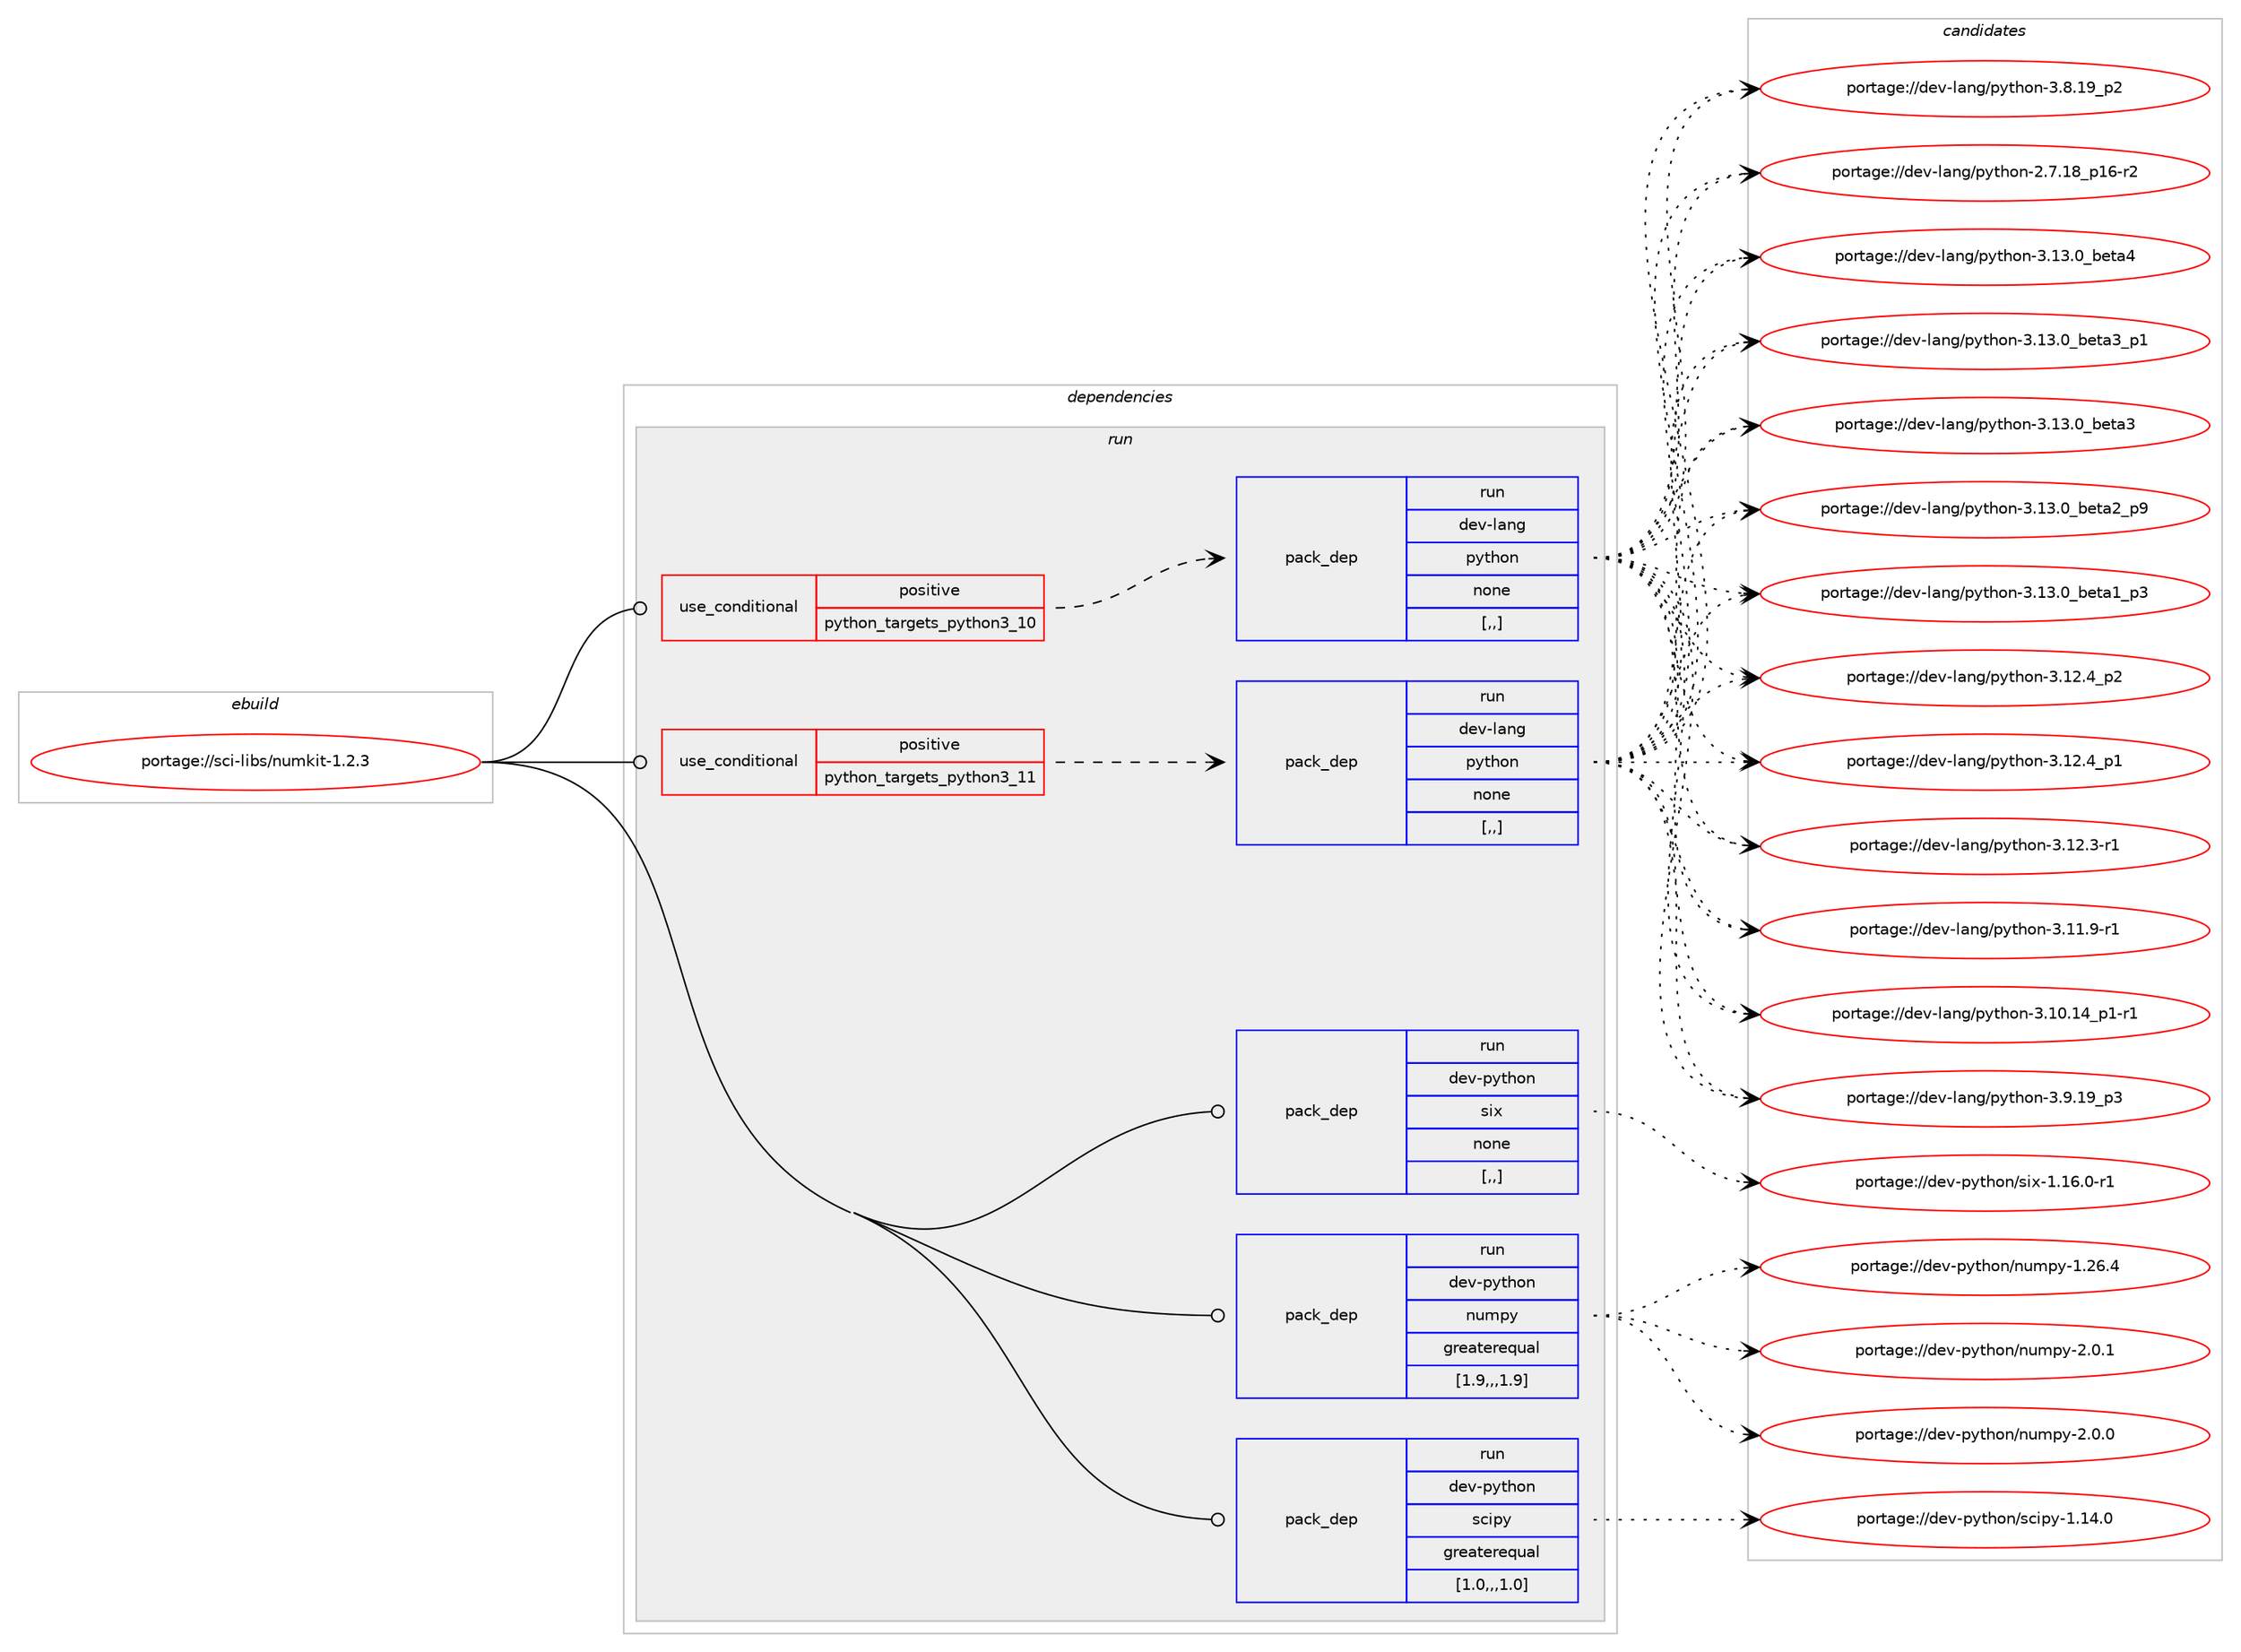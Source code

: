 digraph prolog {

# *************
# Graph options
# *************

newrank=true;
concentrate=true;
compound=true;
graph [rankdir=LR,fontname=Helvetica,fontsize=10,ranksep=1.5];#, ranksep=2.5, nodesep=0.2];
edge  [arrowhead=vee];
node  [fontname=Helvetica,fontsize=10];

# **********
# The ebuild
# **********

subgraph cluster_leftcol {
color=gray;
label=<<i>ebuild</i>>;
id [label="portage://sci-libs/numkit-1.2.3", color=red, width=4, href="../sci-libs/numkit-1.2.3.svg"];
}

# ****************
# The dependencies
# ****************

subgraph cluster_midcol {
color=gray;
label=<<i>dependencies</i>>;
subgraph cluster_compile {
fillcolor="#eeeeee";
style=filled;
label=<<i>compile</i>>;
}
subgraph cluster_compileandrun {
fillcolor="#eeeeee";
style=filled;
label=<<i>compile and run</i>>;
}
subgraph cluster_run {
fillcolor="#eeeeee";
style=filled;
label=<<i>run</i>>;
subgraph cond107062 {
dependency404466 [label=<<TABLE BORDER="0" CELLBORDER="1" CELLSPACING="0" CELLPADDING="4"><TR><TD ROWSPAN="3" CELLPADDING="10">use_conditional</TD></TR><TR><TD>positive</TD></TR><TR><TD>python_targets_python3_10</TD></TR></TABLE>>, shape=none, color=red];
subgraph pack294531 {
dependency404467 [label=<<TABLE BORDER="0" CELLBORDER="1" CELLSPACING="0" CELLPADDING="4" WIDTH="220"><TR><TD ROWSPAN="6" CELLPADDING="30">pack_dep</TD></TR><TR><TD WIDTH="110">run</TD></TR><TR><TD>dev-lang</TD></TR><TR><TD>python</TD></TR><TR><TD>none</TD></TR><TR><TD>[,,]</TD></TR></TABLE>>, shape=none, color=blue];
}
dependency404466:e -> dependency404467:w [weight=20,style="dashed",arrowhead="vee"];
}
id:e -> dependency404466:w [weight=20,style="solid",arrowhead="odot"];
subgraph cond107063 {
dependency404468 [label=<<TABLE BORDER="0" CELLBORDER="1" CELLSPACING="0" CELLPADDING="4"><TR><TD ROWSPAN="3" CELLPADDING="10">use_conditional</TD></TR><TR><TD>positive</TD></TR><TR><TD>python_targets_python3_11</TD></TR></TABLE>>, shape=none, color=red];
subgraph pack294532 {
dependency404469 [label=<<TABLE BORDER="0" CELLBORDER="1" CELLSPACING="0" CELLPADDING="4" WIDTH="220"><TR><TD ROWSPAN="6" CELLPADDING="30">pack_dep</TD></TR><TR><TD WIDTH="110">run</TD></TR><TR><TD>dev-lang</TD></TR><TR><TD>python</TD></TR><TR><TD>none</TD></TR><TR><TD>[,,]</TD></TR></TABLE>>, shape=none, color=blue];
}
dependency404468:e -> dependency404469:w [weight=20,style="dashed",arrowhead="vee"];
}
id:e -> dependency404468:w [weight=20,style="solid",arrowhead="odot"];
subgraph pack294533 {
dependency404470 [label=<<TABLE BORDER="0" CELLBORDER="1" CELLSPACING="0" CELLPADDING="4" WIDTH="220"><TR><TD ROWSPAN="6" CELLPADDING="30">pack_dep</TD></TR><TR><TD WIDTH="110">run</TD></TR><TR><TD>dev-python</TD></TR><TR><TD>numpy</TD></TR><TR><TD>greaterequal</TD></TR><TR><TD>[1.9,,,1.9]</TD></TR></TABLE>>, shape=none, color=blue];
}
id:e -> dependency404470:w [weight=20,style="solid",arrowhead="odot"];
subgraph pack294534 {
dependency404471 [label=<<TABLE BORDER="0" CELLBORDER="1" CELLSPACING="0" CELLPADDING="4" WIDTH="220"><TR><TD ROWSPAN="6" CELLPADDING="30">pack_dep</TD></TR><TR><TD WIDTH="110">run</TD></TR><TR><TD>dev-python</TD></TR><TR><TD>scipy</TD></TR><TR><TD>greaterequal</TD></TR><TR><TD>[1.0,,,1.0]</TD></TR></TABLE>>, shape=none, color=blue];
}
id:e -> dependency404471:w [weight=20,style="solid",arrowhead="odot"];
subgraph pack294535 {
dependency404472 [label=<<TABLE BORDER="0" CELLBORDER="1" CELLSPACING="0" CELLPADDING="4" WIDTH="220"><TR><TD ROWSPAN="6" CELLPADDING="30">pack_dep</TD></TR><TR><TD WIDTH="110">run</TD></TR><TR><TD>dev-python</TD></TR><TR><TD>six</TD></TR><TR><TD>none</TD></TR><TR><TD>[,,]</TD></TR></TABLE>>, shape=none, color=blue];
}
id:e -> dependency404472:w [weight=20,style="solid",arrowhead="odot"];
}
}

# **************
# The candidates
# **************

subgraph cluster_choices {
rank=same;
color=gray;
label=<<i>candidates</i>>;

subgraph choice294531 {
color=black;
nodesep=1;
choice1001011184510897110103471121211161041111104551464951464895981011169752 [label="portage://dev-lang/python-3.13.0_beta4", color=red, width=4,href="../dev-lang/python-3.13.0_beta4.svg"];
choice10010111845108971101034711212111610411111045514649514648959810111697519511249 [label="portage://dev-lang/python-3.13.0_beta3_p1", color=red, width=4,href="../dev-lang/python-3.13.0_beta3_p1.svg"];
choice1001011184510897110103471121211161041111104551464951464895981011169751 [label="portage://dev-lang/python-3.13.0_beta3", color=red, width=4,href="../dev-lang/python-3.13.0_beta3.svg"];
choice10010111845108971101034711212111610411111045514649514648959810111697509511257 [label="portage://dev-lang/python-3.13.0_beta2_p9", color=red, width=4,href="../dev-lang/python-3.13.0_beta2_p9.svg"];
choice10010111845108971101034711212111610411111045514649514648959810111697499511251 [label="portage://dev-lang/python-3.13.0_beta1_p3", color=red, width=4,href="../dev-lang/python-3.13.0_beta1_p3.svg"];
choice100101118451089711010347112121116104111110455146495046529511250 [label="portage://dev-lang/python-3.12.4_p2", color=red, width=4,href="../dev-lang/python-3.12.4_p2.svg"];
choice100101118451089711010347112121116104111110455146495046529511249 [label="portage://dev-lang/python-3.12.4_p1", color=red, width=4,href="../dev-lang/python-3.12.4_p1.svg"];
choice100101118451089711010347112121116104111110455146495046514511449 [label="portage://dev-lang/python-3.12.3-r1", color=red, width=4,href="../dev-lang/python-3.12.3-r1.svg"];
choice100101118451089711010347112121116104111110455146494946574511449 [label="portage://dev-lang/python-3.11.9-r1", color=red, width=4,href="../dev-lang/python-3.11.9-r1.svg"];
choice100101118451089711010347112121116104111110455146494846495295112494511449 [label="portage://dev-lang/python-3.10.14_p1-r1", color=red, width=4,href="../dev-lang/python-3.10.14_p1-r1.svg"];
choice100101118451089711010347112121116104111110455146574649579511251 [label="portage://dev-lang/python-3.9.19_p3", color=red, width=4,href="../dev-lang/python-3.9.19_p3.svg"];
choice100101118451089711010347112121116104111110455146564649579511250 [label="portage://dev-lang/python-3.8.19_p2", color=red, width=4,href="../dev-lang/python-3.8.19_p2.svg"];
choice100101118451089711010347112121116104111110455046554649569511249544511450 [label="portage://dev-lang/python-2.7.18_p16-r2", color=red, width=4,href="../dev-lang/python-2.7.18_p16-r2.svg"];
dependency404467:e -> choice1001011184510897110103471121211161041111104551464951464895981011169752:w [style=dotted,weight="100"];
dependency404467:e -> choice10010111845108971101034711212111610411111045514649514648959810111697519511249:w [style=dotted,weight="100"];
dependency404467:e -> choice1001011184510897110103471121211161041111104551464951464895981011169751:w [style=dotted,weight="100"];
dependency404467:e -> choice10010111845108971101034711212111610411111045514649514648959810111697509511257:w [style=dotted,weight="100"];
dependency404467:e -> choice10010111845108971101034711212111610411111045514649514648959810111697499511251:w [style=dotted,weight="100"];
dependency404467:e -> choice100101118451089711010347112121116104111110455146495046529511250:w [style=dotted,weight="100"];
dependency404467:e -> choice100101118451089711010347112121116104111110455146495046529511249:w [style=dotted,weight="100"];
dependency404467:e -> choice100101118451089711010347112121116104111110455146495046514511449:w [style=dotted,weight="100"];
dependency404467:e -> choice100101118451089711010347112121116104111110455146494946574511449:w [style=dotted,weight="100"];
dependency404467:e -> choice100101118451089711010347112121116104111110455146494846495295112494511449:w [style=dotted,weight="100"];
dependency404467:e -> choice100101118451089711010347112121116104111110455146574649579511251:w [style=dotted,weight="100"];
dependency404467:e -> choice100101118451089711010347112121116104111110455146564649579511250:w [style=dotted,weight="100"];
dependency404467:e -> choice100101118451089711010347112121116104111110455046554649569511249544511450:w [style=dotted,weight="100"];
}
subgraph choice294532 {
color=black;
nodesep=1;
choice1001011184510897110103471121211161041111104551464951464895981011169752 [label="portage://dev-lang/python-3.13.0_beta4", color=red, width=4,href="../dev-lang/python-3.13.0_beta4.svg"];
choice10010111845108971101034711212111610411111045514649514648959810111697519511249 [label="portage://dev-lang/python-3.13.0_beta3_p1", color=red, width=4,href="../dev-lang/python-3.13.0_beta3_p1.svg"];
choice1001011184510897110103471121211161041111104551464951464895981011169751 [label="portage://dev-lang/python-3.13.0_beta3", color=red, width=4,href="../dev-lang/python-3.13.0_beta3.svg"];
choice10010111845108971101034711212111610411111045514649514648959810111697509511257 [label="portage://dev-lang/python-3.13.0_beta2_p9", color=red, width=4,href="../dev-lang/python-3.13.0_beta2_p9.svg"];
choice10010111845108971101034711212111610411111045514649514648959810111697499511251 [label="portage://dev-lang/python-3.13.0_beta1_p3", color=red, width=4,href="../dev-lang/python-3.13.0_beta1_p3.svg"];
choice100101118451089711010347112121116104111110455146495046529511250 [label="portage://dev-lang/python-3.12.4_p2", color=red, width=4,href="../dev-lang/python-3.12.4_p2.svg"];
choice100101118451089711010347112121116104111110455146495046529511249 [label="portage://dev-lang/python-3.12.4_p1", color=red, width=4,href="../dev-lang/python-3.12.4_p1.svg"];
choice100101118451089711010347112121116104111110455146495046514511449 [label="portage://dev-lang/python-3.12.3-r1", color=red, width=4,href="../dev-lang/python-3.12.3-r1.svg"];
choice100101118451089711010347112121116104111110455146494946574511449 [label="portage://dev-lang/python-3.11.9-r1", color=red, width=4,href="../dev-lang/python-3.11.9-r1.svg"];
choice100101118451089711010347112121116104111110455146494846495295112494511449 [label="portage://dev-lang/python-3.10.14_p1-r1", color=red, width=4,href="../dev-lang/python-3.10.14_p1-r1.svg"];
choice100101118451089711010347112121116104111110455146574649579511251 [label="portage://dev-lang/python-3.9.19_p3", color=red, width=4,href="../dev-lang/python-3.9.19_p3.svg"];
choice100101118451089711010347112121116104111110455146564649579511250 [label="portage://dev-lang/python-3.8.19_p2", color=red, width=4,href="../dev-lang/python-3.8.19_p2.svg"];
choice100101118451089711010347112121116104111110455046554649569511249544511450 [label="portage://dev-lang/python-2.7.18_p16-r2", color=red, width=4,href="../dev-lang/python-2.7.18_p16-r2.svg"];
dependency404469:e -> choice1001011184510897110103471121211161041111104551464951464895981011169752:w [style=dotted,weight="100"];
dependency404469:e -> choice10010111845108971101034711212111610411111045514649514648959810111697519511249:w [style=dotted,weight="100"];
dependency404469:e -> choice1001011184510897110103471121211161041111104551464951464895981011169751:w [style=dotted,weight="100"];
dependency404469:e -> choice10010111845108971101034711212111610411111045514649514648959810111697509511257:w [style=dotted,weight="100"];
dependency404469:e -> choice10010111845108971101034711212111610411111045514649514648959810111697499511251:w [style=dotted,weight="100"];
dependency404469:e -> choice100101118451089711010347112121116104111110455146495046529511250:w [style=dotted,weight="100"];
dependency404469:e -> choice100101118451089711010347112121116104111110455146495046529511249:w [style=dotted,weight="100"];
dependency404469:e -> choice100101118451089711010347112121116104111110455146495046514511449:w [style=dotted,weight="100"];
dependency404469:e -> choice100101118451089711010347112121116104111110455146494946574511449:w [style=dotted,weight="100"];
dependency404469:e -> choice100101118451089711010347112121116104111110455146494846495295112494511449:w [style=dotted,weight="100"];
dependency404469:e -> choice100101118451089711010347112121116104111110455146574649579511251:w [style=dotted,weight="100"];
dependency404469:e -> choice100101118451089711010347112121116104111110455146564649579511250:w [style=dotted,weight="100"];
dependency404469:e -> choice100101118451089711010347112121116104111110455046554649569511249544511450:w [style=dotted,weight="100"];
}
subgraph choice294533 {
color=black;
nodesep=1;
choice1001011184511212111610411111047110117109112121455046484649 [label="portage://dev-python/numpy-2.0.1", color=red, width=4,href="../dev-python/numpy-2.0.1.svg"];
choice1001011184511212111610411111047110117109112121455046484648 [label="portage://dev-python/numpy-2.0.0", color=red, width=4,href="../dev-python/numpy-2.0.0.svg"];
choice100101118451121211161041111104711011710911212145494650544652 [label="portage://dev-python/numpy-1.26.4", color=red, width=4,href="../dev-python/numpy-1.26.4.svg"];
dependency404470:e -> choice1001011184511212111610411111047110117109112121455046484649:w [style=dotted,weight="100"];
dependency404470:e -> choice1001011184511212111610411111047110117109112121455046484648:w [style=dotted,weight="100"];
dependency404470:e -> choice100101118451121211161041111104711011710911212145494650544652:w [style=dotted,weight="100"];
}
subgraph choice294534 {
color=black;
nodesep=1;
choice10010111845112121116104111110471159910511212145494649524648 [label="portage://dev-python/scipy-1.14.0", color=red, width=4,href="../dev-python/scipy-1.14.0.svg"];
dependency404471:e -> choice10010111845112121116104111110471159910511212145494649524648:w [style=dotted,weight="100"];
}
subgraph choice294535 {
color=black;
nodesep=1;
choice1001011184511212111610411111047115105120454946495446484511449 [label="portage://dev-python/six-1.16.0-r1", color=red, width=4,href="../dev-python/six-1.16.0-r1.svg"];
dependency404472:e -> choice1001011184511212111610411111047115105120454946495446484511449:w [style=dotted,weight="100"];
}
}

}
